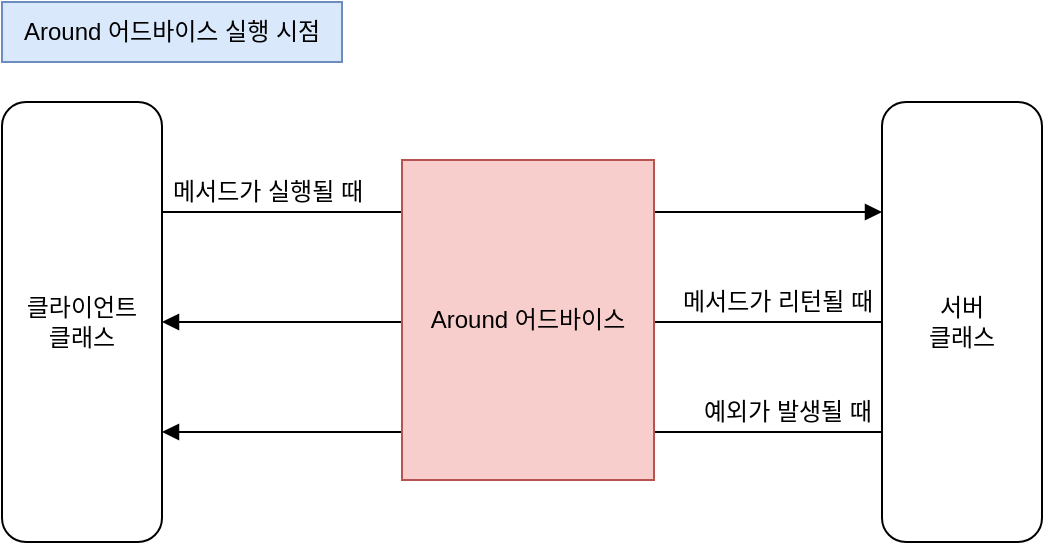 <mxfile version="22.0.0" type="device">
  <diagram name="페이지-1" id="j1f6eXDzV6mz6VepjURp">
    <mxGraphModel dx="1114" dy="894" grid="1" gridSize="10" guides="1" tooltips="1" connect="1" arrows="1" fold="1" page="1" pageScale="1" pageWidth="827" pageHeight="1169" math="0" shadow="0">
      <root>
        <mxCell id="0" />
        <mxCell id="1" parent="0" />
        <mxCell id="sLnlKsMnpcevblm1nPt7-1" style="edgeStyle=orthogonalEdgeStyle;rounded=0;orthogonalLoop=1;jettySize=auto;html=1;exitX=1;exitY=0.25;exitDx=0;exitDy=0;entryX=0;entryY=0.25;entryDx=0;entryDy=0;endArrow=block;endFill=1;" edge="1" parent="1" source="sLnlKsMnpcevblm1nPt7-3" target="sLnlKsMnpcevblm1nPt7-5">
          <mxGeometry relative="1" as="geometry" />
        </mxCell>
        <mxCell id="sLnlKsMnpcevblm1nPt7-2" style="edgeStyle=orthogonalEdgeStyle;rounded=0;orthogonalLoop=1;jettySize=auto;html=1;exitX=1;exitY=0.75;exitDx=0;exitDy=0;entryX=0;entryY=0.75;entryDx=0;entryDy=0;endArrow=none;endFill=0;startArrow=block;startFill=1;" edge="1" parent="1" source="sLnlKsMnpcevblm1nPt7-3" target="sLnlKsMnpcevblm1nPt7-5">
          <mxGeometry relative="1" as="geometry" />
        </mxCell>
        <mxCell id="sLnlKsMnpcevblm1nPt7-3" value="클라이언트&lt;br&gt;클래스" style="rounded=1;whiteSpace=wrap;html=1;" vertex="1" parent="1">
          <mxGeometry x="120" y="80" width="80" height="220" as="geometry" />
        </mxCell>
        <mxCell id="sLnlKsMnpcevblm1nPt7-4" style="edgeStyle=orthogonalEdgeStyle;rounded=0;orthogonalLoop=1;jettySize=auto;html=1;entryX=1;entryY=0.5;entryDx=0;entryDy=0;endArrow=block;endFill=1;" edge="1" parent="1" source="sLnlKsMnpcevblm1nPt7-5" target="sLnlKsMnpcevblm1nPt7-3">
          <mxGeometry relative="1" as="geometry" />
        </mxCell>
        <mxCell id="sLnlKsMnpcevblm1nPt7-5" value="서버&lt;br&gt;클래스" style="rounded=1;whiteSpace=wrap;html=1;" vertex="1" parent="1">
          <mxGeometry x="560" y="80" width="80" height="220" as="geometry" />
        </mxCell>
        <mxCell id="sLnlKsMnpcevblm1nPt7-6" value="메서드가 실행될 때" style="text;html=1;strokeColor=none;fillColor=none;align=center;verticalAlign=middle;whiteSpace=wrap;rounded=0;" vertex="1" parent="1">
          <mxGeometry x="198" y="115" width="110" height="20" as="geometry" />
        </mxCell>
        <mxCell id="sLnlKsMnpcevblm1nPt7-7" value="메서드가 리턴될 때" style="text;html=1;strokeColor=none;fillColor=none;align=center;verticalAlign=middle;whiteSpace=wrap;rounded=0;" vertex="1" parent="1">
          <mxGeometry x="453" y="170" width="110" height="20" as="geometry" />
        </mxCell>
        <mxCell id="sLnlKsMnpcevblm1nPt7-8" value="예외가 발생될 때" style="text;html=1;strokeColor=none;fillColor=none;align=center;verticalAlign=middle;whiteSpace=wrap;rounded=0;" vertex="1" parent="1">
          <mxGeometry x="458" y="225" width="110" height="20" as="geometry" />
        </mxCell>
        <mxCell id="sLnlKsMnpcevblm1nPt7-9" value="Around 어드바이스 실행 시점" style="text;html=1;strokeColor=#6c8ebf;fillColor=#dae8fc;align=center;verticalAlign=middle;whiteSpace=wrap;rounded=0;" vertex="1" parent="1">
          <mxGeometry x="120" y="30" width="170" height="30" as="geometry" />
        </mxCell>
        <mxCell id="sLnlKsMnpcevblm1nPt7-11" value="Around 어드바이스" style="text;html=1;strokeColor=#b85450;fillColor=#f8cecc;align=center;verticalAlign=middle;whiteSpace=wrap;rounded=0;" vertex="1" parent="1">
          <mxGeometry x="320" y="109" width="126" height="160" as="geometry" />
        </mxCell>
      </root>
    </mxGraphModel>
  </diagram>
</mxfile>
